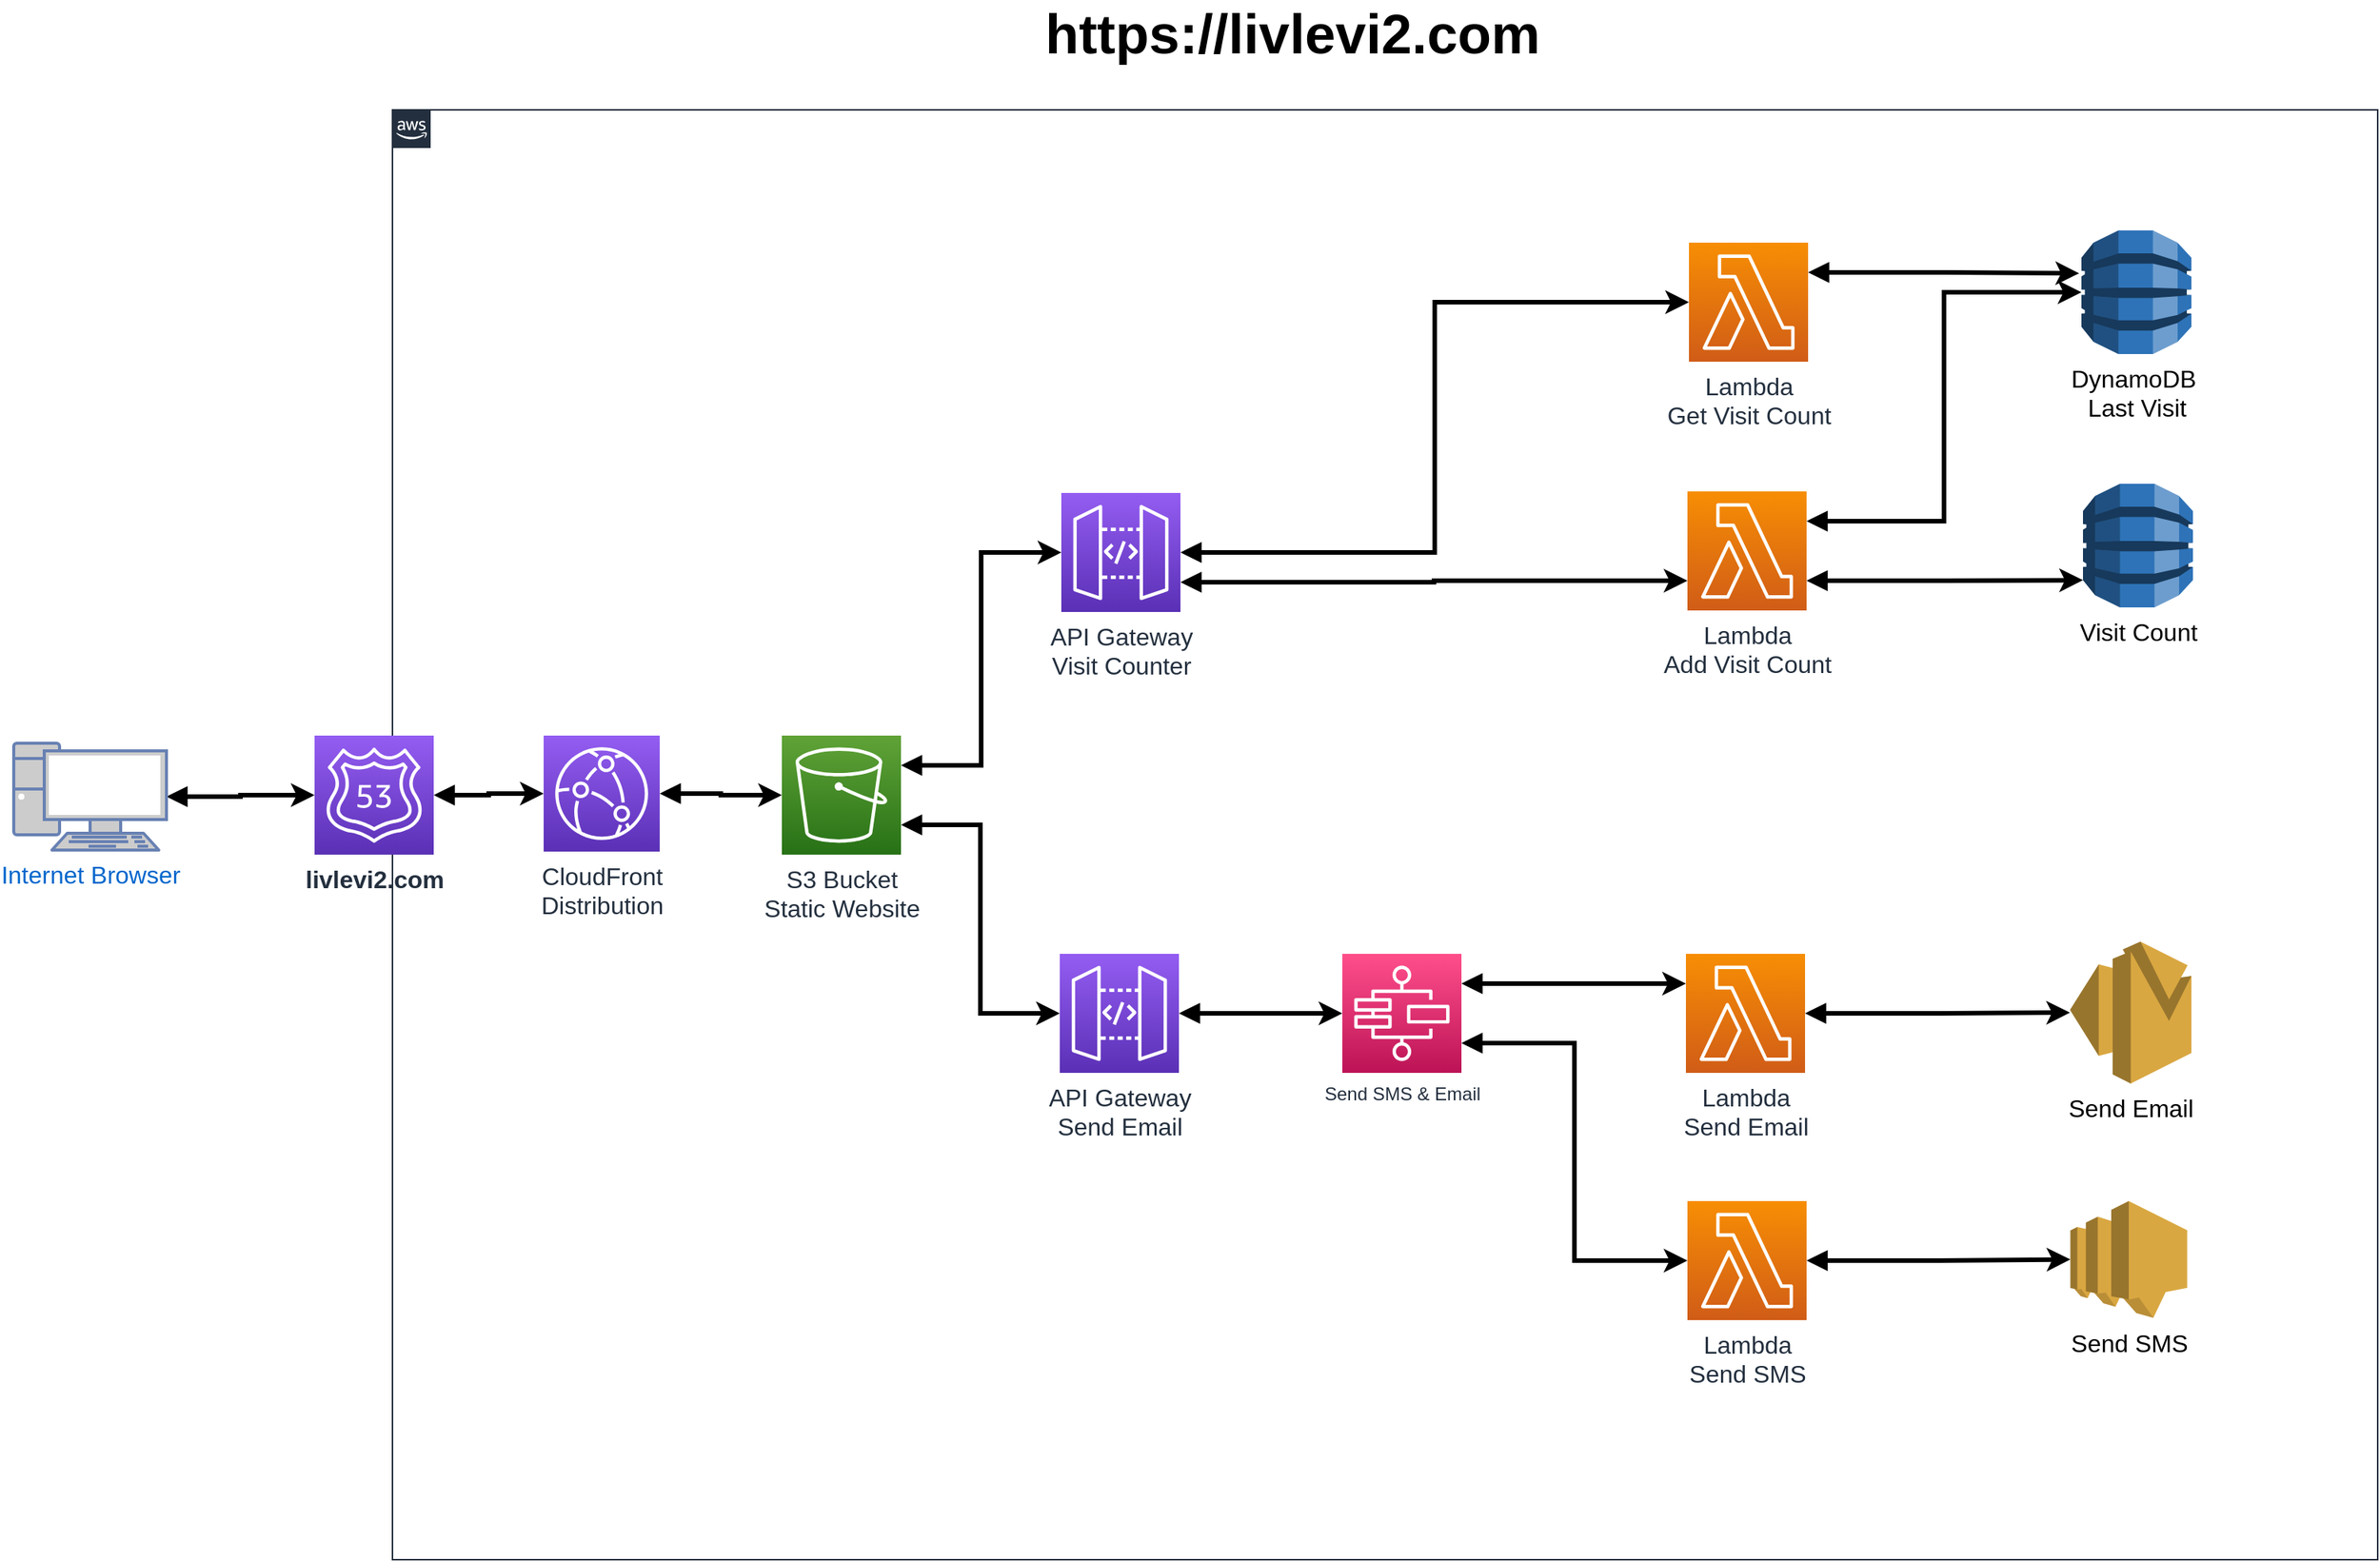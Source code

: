 <mxfile version="18.0.1" type="device"><diagram id="XZYDuH0QpoQz6JkxVLXV" name="Page-1"><mxGraphModel dx="1705" dy="865" grid="1" gridSize="10" guides="1" tooltips="1" connect="1" arrows="1" fold="1" page="1" pageScale="1" pageWidth="1700" pageHeight="1100" math="0" shadow="0"><root><mxCell id="0"/><mxCell id="1" parent="0"/><mxCell id="Y0n8ADs_TZYvfhChqDFT-1" value="" style="points=[[0,0],[0.25,0],[0.5,0],[0.75,0],[1,0],[1,0.25],[1,0.5],[1,0.75],[1,1],[0.75,1],[0.5,1],[0.25,1],[0,1],[0,0.75],[0,0.5],[0,0.25]];outlineConnect=0;gradientColor=none;html=1;whiteSpace=wrap;fontSize=12;fontStyle=0;container=1;pointerEvents=0;collapsible=0;recursiveResize=0;shape=mxgraph.aws4.group;grIcon=mxgraph.aws4.group_aws_cloud_alt;strokeColor=#232F3E;fillColor=none;verticalAlign=top;align=left;spacingLeft=30;fontColor=#232F3E;dashed=0;" vertex="1" parent="1"><mxGeometry x="281" y="90" width="1300" height="950" as="geometry"/></mxCell><mxCell id="Y0n8ADs_TZYvfhChqDFT-38" style="edgeStyle=orthogonalEdgeStyle;rounded=0;orthogonalLoop=1;jettySize=auto;html=1;exitX=1;exitY=0.25;exitDx=0;exitDy=0;exitPerimeter=0;entryX=0;entryY=0.5;entryDx=0;entryDy=0;entryPerimeter=0;fontSize=16;startArrow=block;startFill=1;endArrow=classic;endFill=1;strokeWidth=3;" edge="1" parent="Y0n8ADs_TZYvfhChqDFT-1" source="Y0n8ADs_TZYvfhChqDFT-7" target="Y0n8ADs_TZYvfhChqDFT-11"><mxGeometry relative="1" as="geometry"/></mxCell><mxCell id="Y0n8ADs_TZYvfhChqDFT-39" style="edgeStyle=orthogonalEdgeStyle;rounded=0;orthogonalLoop=1;jettySize=auto;html=1;exitX=1;exitY=0.75;exitDx=0;exitDy=0;exitPerimeter=0;entryX=0;entryY=0.5;entryDx=0;entryDy=0;entryPerimeter=0;fontSize=16;startArrow=block;startFill=1;endArrow=classic;endFill=1;strokeWidth=3;" edge="1" parent="Y0n8ADs_TZYvfhChqDFT-1" source="Y0n8ADs_TZYvfhChqDFT-7" target="Y0n8ADs_TZYvfhChqDFT-12"><mxGeometry relative="1" as="geometry"/></mxCell><mxCell id="Y0n8ADs_TZYvfhChqDFT-7" value="&lt;span style=&quot;font-size: 16px;&quot;&gt;&lt;font style=&quot;font-size: 16px;&quot;&gt;S3 Bucket&lt;br&gt;Static Website&lt;br&gt;&lt;/font&gt;&lt;/span&gt;" style="sketch=0;points=[[0,0,0],[0.25,0,0],[0.5,0,0],[0.75,0,0],[1,0,0],[0,1,0],[0.25,1,0],[0.5,1,0],[0.75,1,0],[1,1,0],[0,0.25,0],[0,0.5,0],[0,0.75,0],[1,0.25,0],[1,0.5,0],[1,0.75,0]];outlineConnect=0;fontColor=#232F3E;gradientColor=#60A337;gradientDirection=north;fillColor=#277116;strokeColor=#ffffff;dashed=0;verticalLabelPosition=bottom;verticalAlign=top;align=center;html=1;fontSize=16;fontStyle=0;aspect=fixed;shape=mxgraph.aws4.resourceIcon;resIcon=mxgraph.aws4.s3;" vertex="1" parent="Y0n8ADs_TZYvfhChqDFT-1"><mxGeometry x="255" y="410" width="78" height="78" as="geometry"/></mxCell><mxCell id="Y0n8ADs_TZYvfhChqDFT-22" style="edgeStyle=orthogonalEdgeStyle;rounded=0;orthogonalLoop=1;jettySize=auto;html=1;exitX=1;exitY=0.5;exitDx=0;exitDy=0;exitPerimeter=0;entryX=0;entryY=0.5;entryDx=0;entryDy=0;entryPerimeter=0;fontSize=16;endArrow=classic;endFill=1;startArrow=block;startFill=1;strokeWidth=3;" edge="1" parent="Y0n8ADs_TZYvfhChqDFT-1" source="Y0n8ADs_TZYvfhChqDFT-12" target="Y0n8ADs_TZYvfhChqDFT-15"><mxGeometry relative="1" as="geometry"/></mxCell><mxCell id="Y0n8ADs_TZYvfhChqDFT-12" value="API Gateway&lt;br&gt;Send Email" style="sketch=0;points=[[0,0,0],[0.25,0,0],[0.5,0,0],[0.75,0,0],[1,0,0],[0,1,0],[0.25,1,0],[0.5,1,0],[0.75,1,0],[1,1,0],[0,0.25,0],[0,0.5,0],[0,0.75,0],[1,0.25,0],[1,0.5,0],[1,0.75,0]];outlineConnect=0;fontColor=#232F3E;gradientColor=#945DF2;gradientDirection=north;fillColor=#5A30B5;strokeColor=#ffffff;dashed=0;verticalLabelPosition=bottom;verticalAlign=top;align=center;html=1;fontSize=16;fontStyle=0;aspect=fixed;shape=mxgraph.aws4.resourceIcon;resIcon=mxgraph.aws4.api_gateway;" vertex="1" parent="Y0n8ADs_TZYvfhChqDFT-1"><mxGeometry x="437" y="553" width="78" height="78" as="geometry"/></mxCell><mxCell id="Y0n8ADs_TZYvfhChqDFT-40" style="edgeStyle=orthogonalEdgeStyle;rounded=0;orthogonalLoop=1;jettySize=auto;html=1;exitX=1;exitY=0.75;exitDx=0;exitDy=0;exitPerimeter=0;entryX=0;entryY=0.75;entryDx=0;entryDy=0;entryPerimeter=0;fontSize=16;startArrow=block;startFill=1;endArrow=classic;endFill=1;strokeWidth=3;" edge="1" parent="Y0n8ADs_TZYvfhChqDFT-1" source="Y0n8ADs_TZYvfhChqDFT-11" target="Y0n8ADs_TZYvfhChqDFT-24"><mxGeometry relative="1" as="geometry"/></mxCell><mxCell id="Y0n8ADs_TZYvfhChqDFT-42" style="edgeStyle=orthogonalEdgeStyle;rounded=0;orthogonalLoop=1;jettySize=auto;html=1;exitX=1;exitY=0.5;exitDx=0;exitDy=0;exitPerimeter=0;entryX=0;entryY=0.5;entryDx=0;entryDy=0;entryPerimeter=0;fontSize=16;startArrow=block;startFill=1;endArrow=classic;endFill=1;strokeWidth=3;" edge="1" parent="Y0n8ADs_TZYvfhChqDFT-1" source="Y0n8ADs_TZYvfhChqDFT-11" target="Y0n8ADs_TZYvfhChqDFT-17"><mxGeometry relative="1" as="geometry"/></mxCell><mxCell id="Y0n8ADs_TZYvfhChqDFT-11" value="API Gateway&lt;br&gt;Visit Counter" style="sketch=0;points=[[0,0,0],[0.25,0,0],[0.5,0,0],[0.75,0,0],[1,0,0],[0,1,0],[0.25,1,0],[0.5,1,0],[0.75,1,0],[1,1,0],[0,0.25,0],[0,0.5,0],[0,0.75,0],[1,0.25,0],[1,0.5,0],[1,0.75,0]];outlineConnect=0;fontColor=#232F3E;gradientColor=#945DF2;gradientDirection=north;fillColor=#5A30B5;strokeColor=#ffffff;dashed=0;verticalLabelPosition=bottom;verticalAlign=top;align=center;html=1;fontSize=16;fontStyle=0;aspect=fixed;shape=mxgraph.aws4.resourceIcon;resIcon=mxgraph.aws4.api_gateway;" vertex="1" parent="Y0n8ADs_TZYvfhChqDFT-1"><mxGeometry x="438" y="251" width="78" height="78" as="geometry"/></mxCell><mxCell id="Y0n8ADs_TZYvfhChqDFT-43" style="edgeStyle=orthogonalEdgeStyle;rounded=0;orthogonalLoop=1;jettySize=auto;html=1;exitX=1;exitY=0.25;exitDx=0;exitDy=0;exitPerimeter=0;entryX=0;entryY=0.25;entryDx=0;entryDy=0;entryPerimeter=0;fontSize=16;startArrow=block;startFill=1;endArrow=classic;endFill=1;strokeWidth=3;" edge="1" parent="Y0n8ADs_TZYvfhChqDFT-1" source="Y0n8ADs_TZYvfhChqDFT-15" target="Y0n8ADs_TZYvfhChqDFT-23"><mxGeometry relative="1" as="geometry"/></mxCell><mxCell id="Y0n8ADs_TZYvfhChqDFT-44" style="edgeStyle=orthogonalEdgeStyle;rounded=0;orthogonalLoop=1;jettySize=auto;html=1;exitX=1;exitY=0.75;exitDx=0;exitDy=0;exitPerimeter=0;entryX=0;entryY=0.5;entryDx=0;entryDy=0;entryPerimeter=0;fontSize=16;startArrow=block;startFill=1;endArrow=classic;endFill=1;strokeWidth=3;" edge="1" parent="Y0n8ADs_TZYvfhChqDFT-1" source="Y0n8ADs_TZYvfhChqDFT-15" target="Y0n8ADs_TZYvfhChqDFT-16"><mxGeometry relative="1" as="geometry"/></mxCell><mxCell id="Y0n8ADs_TZYvfhChqDFT-15" value="Send SMS &amp;amp; Email" style="sketch=0;points=[[0,0,0],[0.25,0,0],[0.5,0,0],[0.75,0,0],[1,0,0],[0,1,0],[0.25,1,0],[0.5,1,0],[0.75,1,0],[1,1,0],[0,0.25,0],[0,0.5,0],[0,0.75,0],[1,0.25,0],[1,0.5,0],[1,0.75,0]];outlineConnect=0;fontColor=#232F3E;gradientColor=#FF4F8B;gradientDirection=north;fillColor=#BC1356;strokeColor=#ffffff;dashed=0;verticalLabelPosition=bottom;verticalAlign=top;align=center;html=1;fontSize=12;fontStyle=0;aspect=fixed;shape=mxgraph.aws4.resourceIcon;resIcon=mxgraph.aws4.step_functions;" vertex="1" parent="Y0n8ADs_TZYvfhChqDFT-1"><mxGeometry x="622" y="553" width="78" height="78" as="geometry"/></mxCell><mxCell id="Y0n8ADs_TZYvfhChqDFT-51" style="edgeStyle=orthogonalEdgeStyle;rounded=0;orthogonalLoop=1;jettySize=auto;html=1;exitX=1;exitY=0.25;exitDx=0;exitDy=0;exitPerimeter=0;entryX=-0.021;entryY=0.347;entryDx=0;entryDy=0;entryPerimeter=0;fontSize=16;startArrow=block;startFill=1;endArrow=classic;endFill=1;strokeWidth=3;" edge="1" parent="Y0n8ADs_TZYvfhChqDFT-1" source="Y0n8ADs_TZYvfhChqDFT-17" target="Y0n8ADs_TZYvfhChqDFT-32"><mxGeometry relative="1" as="geometry"/></mxCell><mxCell id="Y0n8ADs_TZYvfhChqDFT-17" value="Lambda&lt;br style=&quot;font-size: 16px;&quot;&gt;Get Visit Count" style="sketch=0;points=[[0,0,0],[0.25,0,0],[0.5,0,0],[0.75,0,0],[1,0,0],[0,1,0],[0.25,1,0],[0.5,1,0],[0.75,1,0],[1,1,0],[0,0.25,0],[0,0.5,0],[0,0.75,0],[1,0.25,0],[1,0.5,0],[1,0.75,0]];outlineConnect=0;fontColor=#232F3E;gradientColor=#F78E04;gradientDirection=north;fillColor=#D05C17;strokeColor=#ffffff;dashed=0;verticalLabelPosition=bottom;verticalAlign=top;align=center;html=1;fontSize=16;fontStyle=0;aspect=fixed;shape=mxgraph.aws4.resourceIcon;resIcon=mxgraph.aws4.lambda;" vertex="1" parent="Y0n8ADs_TZYvfhChqDFT-1"><mxGeometry x="849" y="87" width="78" height="78" as="geometry"/></mxCell><mxCell id="Y0n8ADs_TZYvfhChqDFT-46" style="edgeStyle=orthogonalEdgeStyle;rounded=0;orthogonalLoop=1;jettySize=auto;html=1;exitX=1;exitY=0.5;exitDx=0;exitDy=0;exitPerimeter=0;fontSize=16;startArrow=block;startFill=1;endArrow=classic;endFill=1;strokeWidth=3;" edge="1" parent="Y0n8ADs_TZYvfhChqDFT-1" source="Y0n8ADs_TZYvfhChqDFT-16" target="Y0n8ADs_TZYvfhChqDFT-34"><mxGeometry relative="1" as="geometry"/></mxCell><mxCell id="Y0n8ADs_TZYvfhChqDFT-16" value="Lambda&lt;br style=&quot;font-size: 16px;&quot;&gt;Send SMS" style="sketch=0;points=[[0,0,0],[0.25,0,0],[0.5,0,0],[0.75,0,0],[1,0,0],[0,1,0],[0.25,1,0],[0.5,1,0],[0.75,1,0],[1,1,0],[0,0.25,0],[0,0.5,0],[0,0.75,0],[1,0.25,0],[1,0.5,0],[1,0.75,0]];outlineConnect=0;fontColor=#232F3E;gradientColor=#F78E04;gradientDirection=north;fillColor=#D05C17;strokeColor=#ffffff;dashed=0;verticalLabelPosition=bottom;verticalAlign=top;align=center;html=1;fontSize=16;fontStyle=0;aspect=fixed;shape=mxgraph.aws4.resourceIcon;resIcon=mxgraph.aws4.lambda;" vertex="1" parent="Y0n8ADs_TZYvfhChqDFT-1"><mxGeometry x="848" y="715" width="78" height="78" as="geometry"/></mxCell><mxCell id="Y0n8ADs_TZYvfhChqDFT-48" style="edgeStyle=orthogonalEdgeStyle;rounded=0;orthogonalLoop=1;jettySize=auto;html=1;exitX=1;exitY=0.75;exitDx=0;exitDy=0;exitPerimeter=0;entryX=0;entryY=0.78;entryDx=0;entryDy=0;entryPerimeter=0;fontSize=16;startArrow=block;startFill=1;endArrow=classic;endFill=1;strokeWidth=3;" edge="1" parent="Y0n8ADs_TZYvfhChqDFT-1" source="Y0n8ADs_TZYvfhChqDFT-24" target="Y0n8ADs_TZYvfhChqDFT-31"><mxGeometry relative="1" as="geometry"/></mxCell><mxCell id="Y0n8ADs_TZYvfhChqDFT-52" style="edgeStyle=orthogonalEdgeStyle;rounded=0;orthogonalLoop=1;jettySize=auto;html=1;exitX=1;exitY=0.25;exitDx=0;exitDy=0;exitPerimeter=0;entryX=0;entryY=0.5;entryDx=0;entryDy=0;entryPerimeter=0;fontSize=16;startArrow=block;startFill=1;endArrow=classic;endFill=1;strokeWidth=3;" edge="1" parent="Y0n8ADs_TZYvfhChqDFT-1" source="Y0n8ADs_TZYvfhChqDFT-24" target="Y0n8ADs_TZYvfhChqDFT-32"><mxGeometry relative="1" as="geometry"/></mxCell><mxCell id="Y0n8ADs_TZYvfhChqDFT-24" value="Lambda&lt;br style=&quot;font-size: 16px;&quot;&gt;Add Visit Count" style="sketch=0;points=[[0,0,0],[0.25,0,0],[0.5,0,0],[0.75,0,0],[1,0,0],[0,1,0],[0.25,1,0],[0.5,1,0],[0.75,1,0],[1,1,0],[0,0.25,0],[0,0.5,0],[0,0.75,0],[1,0.25,0],[1,0.5,0],[1,0.75,0]];outlineConnect=0;fontColor=#232F3E;gradientColor=#F78E04;gradientDirection=north;fillColor=#D05C17;strokeColor=#ffffff;dashed=0;verticalLabelPosition=bottom;verticalAlign=top;align=center;html=1;fontSize=16;fontStyle=0;aspect=fixed;shape=mxgraph.aws4.resourceIcon;resIcon=mxgraph.aws4.lambda;" vertex="1" parent="Y0n8ADs_TZYvfhChqDFT-1"><mxGeometry x="848" y="250" width="78" height="78" as="geometry"/></mxCell><mxCell id="Y0n8ADs_TZYvfhChqDFT-45" style="edgeStyle=orthogonalEdgeStyle;rounded=0;orthogonalLoop=1;jettySize=auto;html=1;exitX=1;exitY=0.5;exitDx=0;exitDy=0;exitPerimeter=0;fontSize=16;startArrow=block;startFill=1;endArrow=classic;endFill=1;strokeWidth=3;" edge="1" parent="Y0n8ADs_TZYvfhChqDFT-1" source="Y0n8ADs_TZYvfhChqDFT-23" target="Y0n8ADs_TZYvfhChqDFT-33"><mxGeometry relative="1" as="geometry"/></mxCell><mxCell id="Y0n8ADs_TZYvfhChqDFT-23" value="Lambda &lt;br style=&quot;font-size: 16px;&quot;&gt;Send Email" style="sketch=0;points=[[0,0,0],[0.25,0,0],[0.5,0,0],[0.75,0,0],[1,0,0],[0,1,0],[0.25,1,0],[0.5,1,0],[0.75,1,0],[1,1,0],[0,0.25,0],[0,0.5,0],[0,0.75,0],[1,0.25,0],[1,0.5,0],[1,0.75,0]];outlineConnect=0;fontColor=#232F3E;gradientColor=#F78E04;gradientDirection=north;fillColor=#D05C17;strokeColor=#ffffff;dashed=0;verticalLabelPosition=bottom;verticalAlign=top;align=center;html=1;fontSize=16;fontStyle=0;aspect=fixed;shape=mxgraph.aws4.resourceIcon;resIcon=mxgraph.aws4.lambda;" vertex="1" parent="Y0n8ADs_TZYvfhChqDFT-1"><mxGeometry x="847" y="553" width="78" height="78" as="geometry"/></mxCell><mxCell id="Y0n8ADs_TZYvfhChqDFT-32" value="DynamoDB&amp;nbsp;&lt;br&gt;Last Visit" style="outlineConnect=0;dashed=0;verticalLabelPosition=bottom;verticalAlign=top;align=center;html=1;shape=mxgraph.aws3.dynamo_db;fillColor=#2E73B8;gradientColor=none;fontSize=16;" vertex="1" parent="Y0n8ADs_TZYvfhChqDFT-1"><mxGeometry x="1106" y="79" width="72" height="81" as="geometry"/></mxCell><mxCell id="Y0n8ADs_TZYvfhChqDFT-31" value="Visit Count" style="outlineConnect=0;dashed=0;verticalLabelPosition=bottom;verticalAlign=top;align=center;html=1;shape=mxgraph.aws3.dynamo_db;fillColor=#2E73B8;gradientColor=none;fontSize=16;" vertex="1" parent="Y0n8ADs_TZYvfhChqDFT-1"><mxGeometry x="1107" y="245" width="72" height="81" as="geometry"/></mxCell><mxCell id="Y0n8ADs_TZYvfhChqDFT-34" value="Send SMS" style="outlineConnect=0;dashed=0;verticalLabelPosition=bottom;verticalAlign=top;align=center;html=1;shape=mxgraph.aws3.sns;fillColor=#D9A741;gradientColor=none;fontSize=16;" vertex="1" parent="Y0n8ADs_TZYvfhChqDFT-1"><mxGeometry x="1098.75" y="715" width="76.5" height="76.5" as="geometry"/></mxCell><mxCell id="Y0n8ADs_TZYvfhChqDFT-33" value="Send Email" style="outlineConnect=0;dashed=0;verticalLabelPosition=bottom;verticalAlign=top;align=center;html=1;shape=mxgraph.aws3.ses;fillColor=#D9A741;gradientColor=none;fontSize=16;" vertex="1" parent="Y0n8ADs_TZYvfhChqDFT-1"><mxGeometry x="1098.5" y="545" width="79.5" height="93" as="geometry"/></mxCell><mxCell id="Y0n8ADs_TZYvfhChqDFT-3" value="&lt;font style=&quot;font-size: 36px;&quot;&gt;&lt;b&gt;https://livlevi2.com&lt;/b&gt;&lt;/font&gt;" style="text;html=1;align=center;verticalAlign=middle;resizable=0;points=[];autosize=1;strokeColor=none;fillColor=none;" vertex="1" parent="1"><mxGeometry x="700" y="25" width="340" height="30" as="geometry"/></mxCell><mxCell id="Y0n8ADs_TZYvfhChqDFT-36" style="edgeStyle=orthogonalEdgeStyle;rounded=0;orthogonalLoop=1;jettySize=auto;html=1;exitX=1;exitY=0.5;exitDx=0;exitDy=0;exitPerimeter=0;entryX=0;entryY=0.5;entryDx=0;entryDy=0;entryPerimeter=0;fontSize=16;startArrow=block;startFill=1;endArrow=classic;endFill=1;strokeWidth=3;" edge="1" parent="1" source="Y0n8ADs_TZYvfhChqDFT-6" target="Y0n8ADs_TZYvfhChqDFT-7"><mxGeometry relative="1" as="geometry"/></mxCell><mxCell id="Y0n8ADs_TZYvfhChqDFT-6" value="&lt;font style=&quot;font-size: 16px;&quot;&gt;CloudFront &lt;br style=&quot;font-size: 16px;&quot;&gt;Distribution&lt;/font&gt;" style="sketch=0;points=[[0,0,0],[0.25,0,0],[0.5,0,0],[0.75,0,0],[1,0,0],[0,1,0],[0.25,1,0],[0.5,1,0],[0.75,1,0],[1,1,0],[0,0.25,0],[0,0.5,0],[0,0.75,0],[1,0.25,0],[1,0.5,0],[1,0.75,0]];outlineConnect=0;fontColor=#232F3E;gradientColor=#945DF2;gradientDirection=north;fillColor=#5A30B5;strokeColor=#ffffff;dashed=0;verticalLabelPosition=bottom;verticalAlign=top;align=center;html=1;fontSize=16;fontStyle=0;aspect=fixed;shape=mxgraph.aws4.resourceIcon;resIcon=mxgraph.aws4.cloudfront;" vertex="1" parent="1"><mxGeometry x="380" y="500" width="76" height="76" as="geometry"/></mxCell><mxCell id="Y0n8ADs_TZYvfhChqDFT-35" style="edgeStyle=orthogonalEdgeStyle;rounded=0;orthogonalLoop=1;jettySize=auto;html=1;exitX=1;exitY=0.5;exitDx=0;exitDy=0;exitPerimeter=0;entryX=0;entryY=0.5;entryDx=0;entryDy=0;entryPerimeter=0;fontSize=16;startArrow=block;startFill=1;endArrow=classic;endFill=1;strokeWidth=3;" edge="1" parent="1" source="Y0n8ADs_TZYvfhChqDFT-30" target="Y0n8ADs_TZYvfhChqDFT-6"><mxGeometry relative="1" as="geometry"/></mxCell><mxCell id="Y0n8ADs_TZYvfhChqDFT-30" value="livlevi2.com" style="sketch=0;points=[[0,0,0],[0.25,0,0],[0.5,0,0],[0.75,0,0],[1,0,0],[0,1,0],[0.25,1,0],[0.5,1,0],[0.75,1,0],[1,1,0],[0,0.25,0],[0,0.5,0],[0,0.75,0],[1,0.25,0],[1,0.5,0],[1,0.75,0]];outlineConnect=0;fontColor=#232F3E;gradientColor=#945DF2;gradientDirection=north;fillColor=#5A30B5;strokeColor=#ffffff;dashed=0;verticalLabelPosition=bottom;verticalAlign=top;align=center;html=1;fontSize=16;fontStyle=1;aspect=fixed;shape=mxgraph.aws4.resourceIcon;resIcon=mxgraph.aws4.route_53;" vertex="1" parent="1"><mxGeometry x="230" y="500" width="78" height="78" as="geometry"/></mxCell><mxCell id="Y0n8ADs_TZYvfhChqDFT-62" style="edgeStyle=orthogonalEdgeStyle;rounded=0;orthogonalLoop=1;jettySize=auto;html=1;exitX=1;exitY=0.5;exitDx=0;exitDy=0;exitPerimeter=0;entryX=0;entryY=0.5;entryDx=0;entryDy=0;entryPerimeter=0;fontSize=16;startArrow=block;startFill=1;endArrow=classic;endFill=1;strokeWidth=3;" edge="1" parent="1" source="Y0n8ADs_TZYvfhChqDFT-60" target="Y0n8ADs_TZYvfhChqDFT-30"><mxGeometry relative="1" as="geometry"/></mxCell><mxCell id="Y0n8ADs_TZYvfhChqDFT-60" value="Internet Browser" style="fontColor=#0066CC;verticalAlign=top;verticalLabelPosition=bottom;labelPosition=center;align=center;html=1;outlineConnect=0;fillColor=#CCCCCC;strokeColor=#6881B3;gradientColor=none;gradientDirection=north;strokeWidth=2;shape=mxgraph.networks.pc;fontSize=16;" vertex="1" parent="1"><mxGeometry x="33" y="505" width="100" height="70" as="geometry"/></mxCell></root></mxGraphModel></diagram></mxfile>